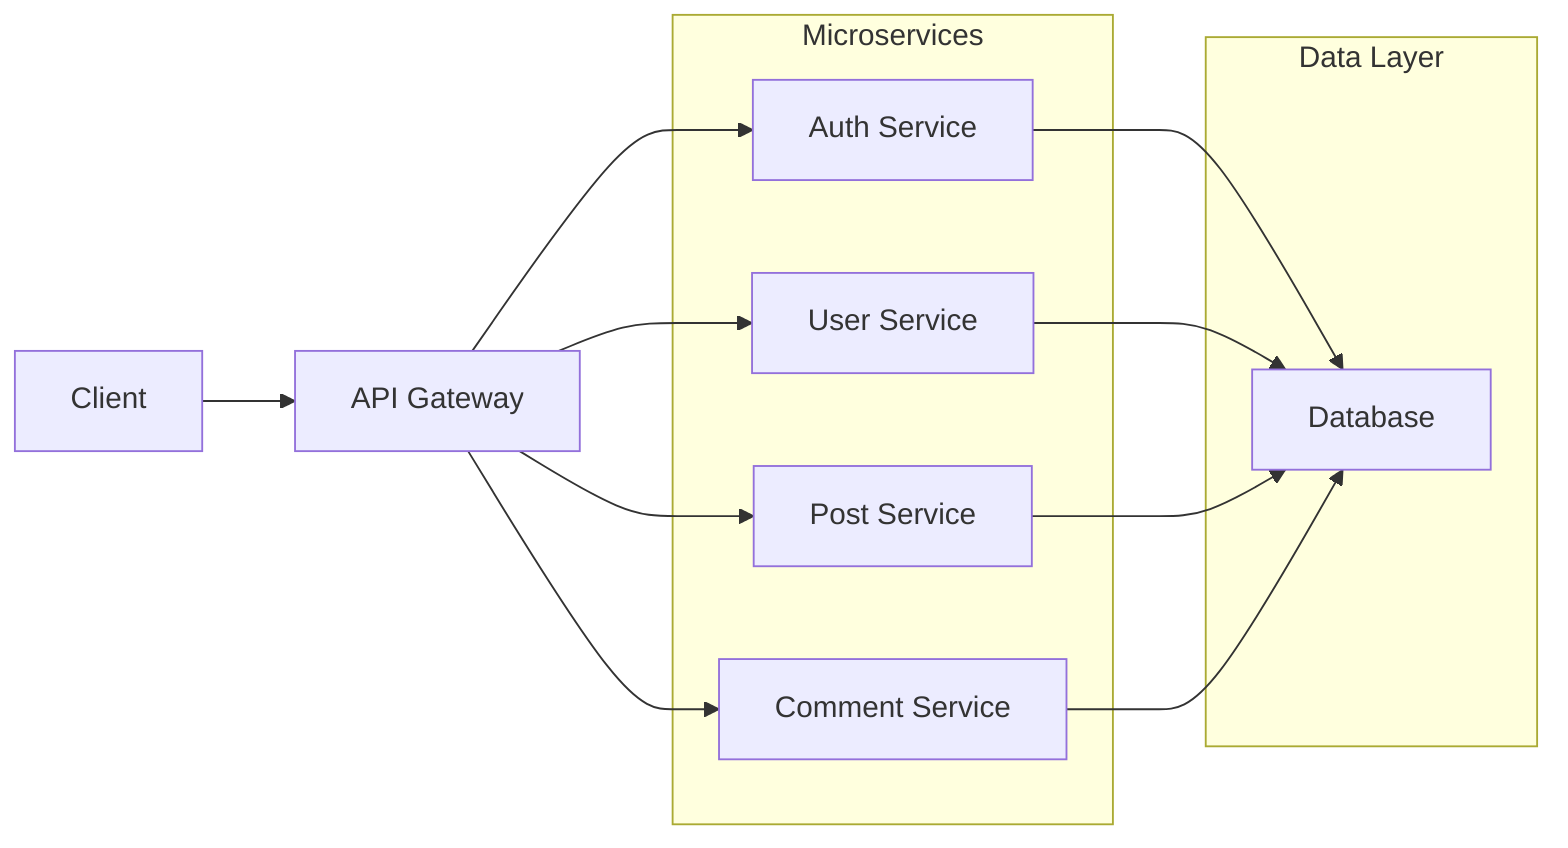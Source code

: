 flowchart LR
    A[Client] --> B[API Gateway]
    B --> C[Auth Service]
    B --> D[User Service]
    B --> E[Post Service]
    B --> F[Comment Service]
    
    C --> G[Database]
    D --> G
    E --> G
    F --> G
    
    subgraph "Microservices"
        C
        D
        E
        F
    end
    
    subgraph "Data Layer"
        G
    end